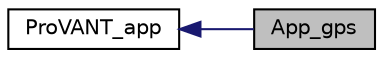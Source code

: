 digraph "App_gps"
{
  edge [fontname="Helvetica",fontsize="10",labelfontname="Helvetica",labelfontsize="10"];
  node [fontname="Helvetica",fontsize="10",shape=record];
  rankdir=LR;
  Node0 [label="App_gps",height=0.2,width=0.4,color="black", fillcolor="grey75", style="filled" fontcolor="black"];
  Node1 [label="ProVANT_app",height=0.2,width=0.4,color="black", fillcolor="white", style="filled",URL="$group__ProVANT__app.html"];
  Node1->Node0 [shape=plaintext, color="midnightblue", dir="back", style="solid"];
}

